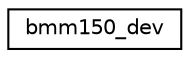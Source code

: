 digraph "Graphical Class Hierarchy"
{
  edge [fontname="Helvetica",fontsize="10",labelfontname="Helvetica",labelfontsize="10"];
  node [fontname="Helvetica",fontsize="10",shape=record];
  rankdir="LR";
  Node1 [label="bmm150_dev",height=0.2,width=0.4,color="black", fillcolor="white", style="filled",URL="$structbmm150__dev.html",tooltip="bmm150 device structure "];
}
